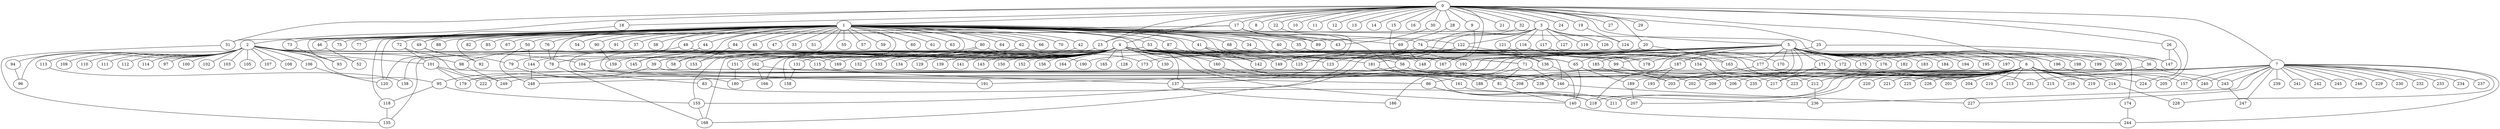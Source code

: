 
graph graphname {
    0 -- 1
0 -- 2
0 -- 3
0 -- 4
0 -- 5
0 -- 6
0 -- 7
0 -- 8
0 -- 9
0 -- 10
0 -- 11
0 -- 12
0 -- 13
0 -- 14
0 -- 15
0 -- 16
0 -- 17
0 -- 18
0 -- 19
0 -- 20
0 -- 21
0 -- 22
0 -- 23
0 -- 24
0 -- 25
0 -- 26
0 -- 27
0 -- 28
0 -- 29
0 -- 30
0 -- 31
0 -- 32
0 -- 167
0 -- 205
1 -- 33
1 -- 34
1 -- 35
1 -- 36
1 -- 37
1 -- 38
1 -- 39
1 -- 40
1 -- 41
1 -- 42
1 -- 43
1 -- 44
1 -- 45
1 -- 46
1 -- 47
1 -- 48
1 -- 49
1 -- 50
1 -- 51
1 -- 52
1 -- 53
1 -- 54
1 -- 55
1 -- 56
1 -- 57
1 -- 58
1 -- 59
1 -- 60
1 -- 61
1 -- 62
1 -- 63
1 -- 64
1 -- 65
1 -- 66
1 -- 67
1 -- 68
1 -- 69
1 -- 70
1 -- 71
1 -- 72
1 -- 73
1 -- 74
1 -- 75
1 -- 76
1 -- 77
1 -- 78
1 -- 79
1 -- 80
1 -- 81
1 -- 82
1 -- 83
1 -- 84
1 -- 85
1 -- 86
1 -- 87
1 -- 88
1 -- 89
1 -- 90
1 -- 91
1 -- 92
2 -- 93
2 -- 94
2 -- 95
2 -- 96
2 -- 97
2 -- 98
2 -- 99
2 -- 100
2 -- 101
2 -- 102
2 -- 103
2 -- 104
2 -- 105
2 -- 106
2 -- 107
2 -- 108
2 -- 109
2 -- 110
2 -- 111
2 -- 112
2 -- 113
2 -- 114
2 -- 115
3 -- 116
3 -- 117
3 -- 118
3 -- 119
3 -- 120
3 -- 121
3 -- 122
3 -- 123
3 -- 124
3 -- 125
3 -- 126
3 -- 127
4 -- 128
4 -- 130
4 -- 131
4 -- 132
4 -- 133
4 -- 134
4 -- 129
4 -- 136
4 -- 137
4 -- 138
4 -- 139
4 -- 140
4 -- 141
4 -- 142
4 -- 143
4 -- 144
4 -- 145
4 -- 146
4 -- 147
4 -- 148
4 -- 149
4 -- 150
4 -- 151
4 -- 152
4 -- 153
4 -- 154
4 -- 155
4 -- 156
4 -- 157
4 -- 158
4 -- 159
4 -- 160
4 -- 161
4 -- 162
4 -- 163
4 -- 164
4 -- 165
4 -- 166
4 -- 167
4 -- 168
4 -- 135
4 -- 58
4 -- 65
5 -- 169
5 -- 170
5 -- 171
5 -- 172
5 -- 173
5 -- 174
5 -- 175
5 -- 176
5 -- 177
5 -- 178
5 -- 179
5 -- 180
5 -- 181
5 -- 182
5 -- 183
5 -- 184
5 -- 185
5 -- 186
5 -- 187
5 -- 188
5 -- 189
5 -- 190
5 -- 191
5 -- 192
5 -- 193
5 -- 194
5 -- 195
5 -- 196
5 -- 197
5 -- 198
5 -- 199
5 -- 200
6 -- 201
6 -- 202
6 -- 203
6 -- 204
6 -- 205
6 -- 206
6 -- 207
6 -- 208
6 -- 209
6 -- 210
6 -- 211
6 -- 212
6 -- 213
6 -- 214
6 -- 215
6 -- 216
6 -- 217
6 -- 218
6 -- 219
6 -- 220
6 -- 221
6 -- 222
6 -- 223
6 -- 224
6 -- 225
6 -- 226
7 -- 227
7 -- 228
7 -- 229
7 -- 230
7 -- 231
7 -- 232
7 -- 233
7 -- 234
7 -- 235
7 -- 236
7 -- 237
7 -- 238
7 -- 239
7 -- 240
7 -- 241
7 -- 242
7 -- 243
7 -- 244
7 -- 245
7 -- 246
7 -- 247
7 -- 248
7 -- 249
7 -- 157
9 -- 148
15 -- 56
17 -- 23
17 -- 122
17 -- 89
17 -- 31
17 -- 238
18 -- 49
19 -- 124
20 -- 65
20 -- 163
22 -- 137
23 -- 39
25 -- 147
25 -- 99
26 -- 147
26 -- 224
28 -- 69
30 -- 43
31 -- 135
32 -- 74
34 -- 136
35 -- 178
36 -- 243
36 -- 203
39 -- 207
39 -- 95
40 -- 209
41 -- 192
41 -- 217
41 -- 142
42 -- 104
44 -- 145
46 -- 52
48 -- 169
48 -- 98
49 -- 92
49 -- 79
50 -- 144
50 -- 248
53 -- 125
53 -- 115
53 -- 181
56 -- 235
56 -- 179
56 -- 203
62 -- 78
62 -- 173
65 -- 140
65 -- 189
68 -- 71
69 -- 148
71 -- 86
71 -- 146
71 -- 81
72 -- 249
72 -- 101
73 -- 93
74 -- 149
74 -- 212
76 -- 78
78 -- 168
79 -- 180
80 -- 190
80 -- 162
80 -- 120
81 -- 140
83 -- 218
84 -- 153
86 -- 211
86 -- 218
87 -- 123
90 -- 159
94 -- 96
95 -- 118
95 -- 155
98 -- 249
99 -- 202
101 -- 179
101 -- 222
101 -- 208
104 -- 191
106 -- 120
113 -- 138
115 -- 137
116 -- 177
116 -- 196
116 -- 168
117 -- 170
118 -- 135
121 -- 136
122 -- 155
122 -- 146
131 -- 158
136 -- 140
137 -- 186
140 -- 244
144 -- 248
146 -- 227
151 -- 180
154 -- 206
155 -- 168
160 -- 188
161 -- 236
162 -- 166
162 -- 238
163 -- 223
171 -- 217
174 -- 244
177 -- 208
177 -- 231
181 -- 208
185 -- 203
187 -- 193
187 -- 218
189 -- 207
196 -- 240
212 -- 236
214 -- 228
243 -- 247

}
